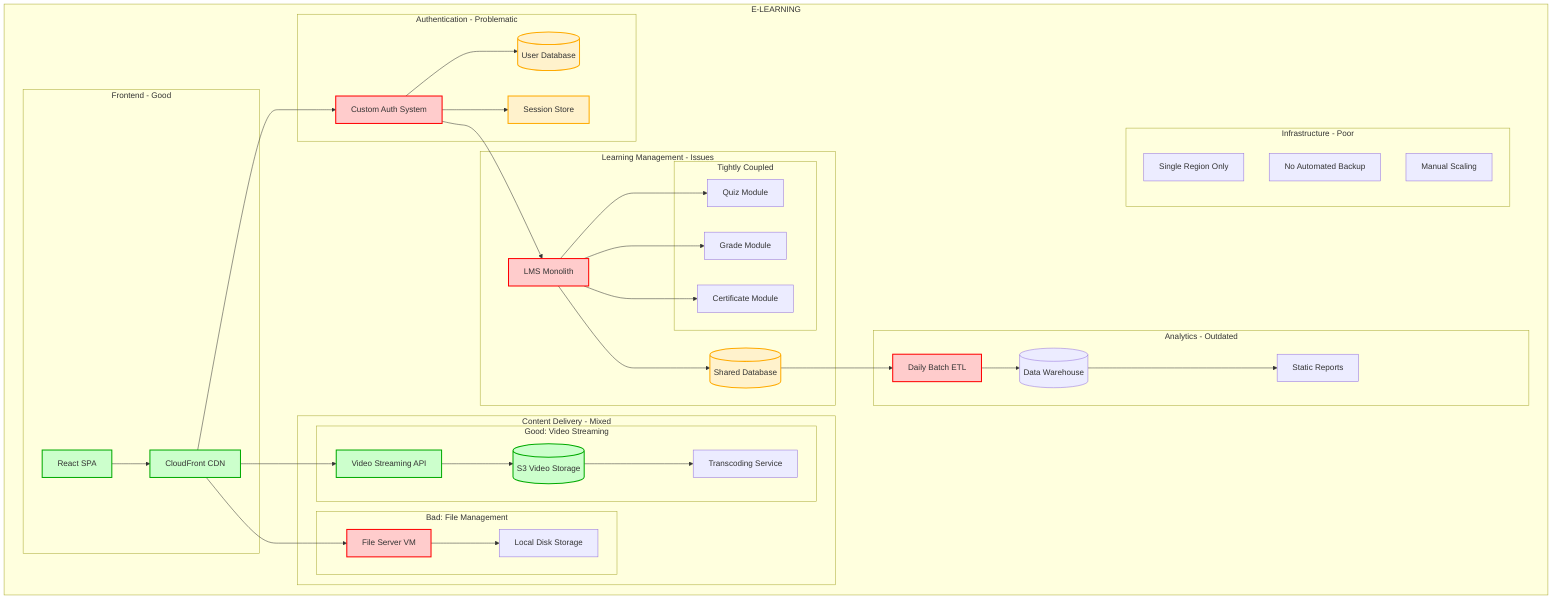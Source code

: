 graph TB
    subgraph "E-LEARNING"
        subgraph "Frontend - Good"
            REACT[React SPA]
            CDN[CloudFront CDN]
        end
        
        subgraph "Authentication - Problematic"
            CUSTOM_AUTH[Custom Auth System]
            USER_DB[(User Database)]
            SESSION_STORE[Session Store]
        end
        
        subgraph "Content Delivery - Mixed"
            subgraph "Good: Video Streaming"
                VIDEO_API[Video Streaming API]
                S3_VIDEO[(S3 Video Storage)]
                TRANSCODE[Transcoding Service]
            end
            
            subgraph "Bad: File Management"
                FILE_SERVER[File Server VM]
                LOCAL_STORAGE[Local Disk Storage]
            end
        end
        
        subgraph "Learning Management - Issues"
            MONOLITH[LMS Monolith]
            SHARED_DB[(Shared Database)]
            
            subgraph "Tightly Coupled"
                QUIZ_MODULE[Quiz Module]
                GRADE_MODULE[Grade Module]
                CERT_MODULE[Certificate Module]
            end
        end
        
        subgraph "Analytics - Outdated"
            BATCH_ETL[Daily Batch ETL]
            WAREHOUSE[(Data Warehouse)]
            STATIC_REPORTS[Static Reports]
        end
        
        subgraph "Infrastructure - Poor"
            SINGLE_REGION[Single Region Only]
            NO_BACKUP[No Automated Backup]
            MANUAL_SCALING[Manual Scaling]
        end
    end
    
    REACT --> CDN
    CDN --> CUSTOM_AUTH
    CUSTOM_AUTH --> USER_DB
    CUSTOM_AUTH --> SESSION_STORE
    
    CDN --> VIDEO_API
    VIDEO_API --> S3_VIDEO
    S3_VIDEO --> TRANSCODE
    
    CDN --> FILE_SERVER
    FILE_SERVER --> LOCAL_STORAGE
    
    CUSTOM_AUTH --> MONOLITH
    MONOLITH --> SHARED_DB
    MONOLITH --> QUIZ_MODULE
    MONOLITH --> GRADE_MODULE
    MONOLITH --> CERT_MODULE
    
    SHARED_DB --> BATCH_ETL
    BATCH_ETL --> WAREHOUSE
    WAREHOUSE --> STATIC_REPORTS
    
    classDef good fill:#ccffcc,stroke:#00aa00,stroke-width:2px
    classDef bad fill:#ffcccc,stroke:#ff0000,stroke-width:2px
    classDef warning fill:#fff2cc,stroke:#ffaa00,stroke-width:2px
    
    class REACT,CDN,VIDEO_API,S3_VIDEO good
    class CUSTOM_AUTH,FILE_SERVER,MONOLITH,BATCH_ETL bad
    class USER_DB,SESSION_STORE,SHARED_DB warning